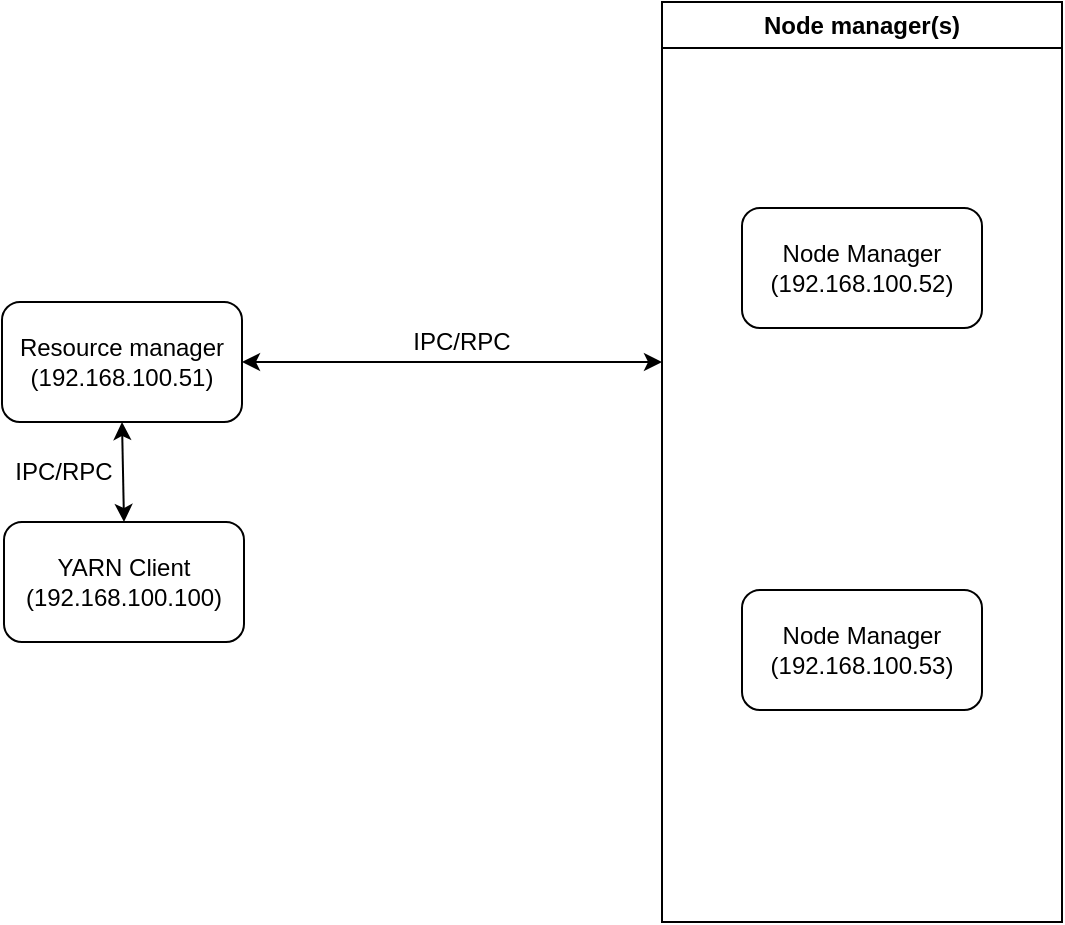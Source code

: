 <mxfile version="21.0.7" type="device"><diagram name="Page-1" id="kxx6QXw3SyqQf62TsNWG"><mxGraphModel dx="1040" dy="631" grid="1" gridSize="10" guides="1" tooltips="1" connect="1" arrows="1" fold="1" page="1" pageScale="1" pageWidth="850" pageHeight="1100" math="0" shadow="0"><root><mxCell id="0"/><mxCell id="1" parent="0"/><mxCell id="gNv62fR279JEhxBzyIfO-1" value="Resource manager&lt;br&gt;(192.168.100.51&lt;span style=&quot;background-color: initial;&quot;&gt;)&lt;/span&gt;" style="rounded=1;whiteSpace=wrap;html=1;" parent="1" vertex="1"><mxGeometry x="110" y="210" width="120" height="60" as="geometry"/></mxCell><mxCell id="gNv62fR279JEhxBzyIfO-2" value="Node Manager&lt;br&gt;(192.168.100.52&lt;span style=&quot;background-color: initial;&quot;&gt;)&lt;/span&gt;" style="rounded=1;whiteSpace=wrap;html=1;" parent="1" vertex="1"><mxGeometry x="480" y="163" width="120" height="60" as="geometry"/></mxCell><mxCell id="gNv62fR279JEhxBzyIfO-3" value="Node Manager&lt;br&gt;(192.168.100.53&lt;span style=&quot;background-color: initial;&quot;&gt;)&lt;/span&gt;" style="rounded=1;whiteSpace=wrap;html=1;" parent="1" vertex="1"><mxGeometry x="480" y="354" width="120" height="60" as="geometry"/></mxCell><mxCell id="gNv62fR279JEhxBzyIfO-5" value="YARN Client&lt;br&gt;(192.168.100.100)" style="rounded=1;whiteSpace=wrap;html=1;" parent="1" vertex="1"><mxGeometry x="111" y="320" width="120" height="60" as="geometry"/></mxCell><mxCell id="gNv62fR279JEhxBzyIfO-8" value="" style="endArrow=classic;startArrow=classic;html=1;rounded=0;entryX=0.5;entryY=1;entryDx=0;entryDy=0;exitX=0.5;exitY=0;exitDx=0;exitDy=0;" parent="1" source="gNv62fR279JEhxBzyIfO-5" target="gNv62fR279JEhxBzyIfO-1" edge="1"><mxGeometry width="50" height="50" relative="1" as="geometry"><mxPoint x="180" y="310" as="sourcePoint"/><mxPoint x="450" y="390" as="targetPoint"/></mxGeometry></mxCell><mxCell id="gNv62fR279JEhxBzyIfO-12" value="IPC/RPC" style="text;html=1;strokeColor=none;fillColor=none;align=center;verticalAlign=middle;whiteSpace=wrap;rounded=0;" parent="1" vertex="1"><mxGeometry x="111" y="280" width="60" height="30" as="geometry"/></mxCell><mxCell id="gNv62fR279JEhxBzyIfO-25" value="IPC/RPC" style="text;html=1;strokeColor=none;fillColor=none;align=center;verticalAlign=middle;whiteSpace=wrap;rounded=0;" parent="1" vertex="1"><mxGeometry x="310" y="215" width="60" height="30" as="geometry"/></mxCell><mxCell id="gNv62fR279JEhxBzyIfO-29" value="Node manager(s)" style="swimlane;whiteSpace=wrap;html=1;" parent="1" vertex="1"><mxGeometry x="440" y="60" width="200" height="460" as="geometry"/></mxCell><mxCell id="gNv62fR279JEhxBzyIfO-30" value="" style="endArrow=classic;startArrow=classic;html=1;rounded=0;exitX=1;exitY=0.5;exitDx=0;exitDy=0;" parent="1" source="gNv62fR279JEhxBzyIfO-1" edge="1"><mxGeometry width="50" height="50" relative="1" as="geometry"><mxPoint x="400" y="410" as="sourcePoint"/><mxPoint x="440" y="240" as="targetPoint"/></mxGeometry></mxCell></root></mxGraphModel></diagram></mxfile>